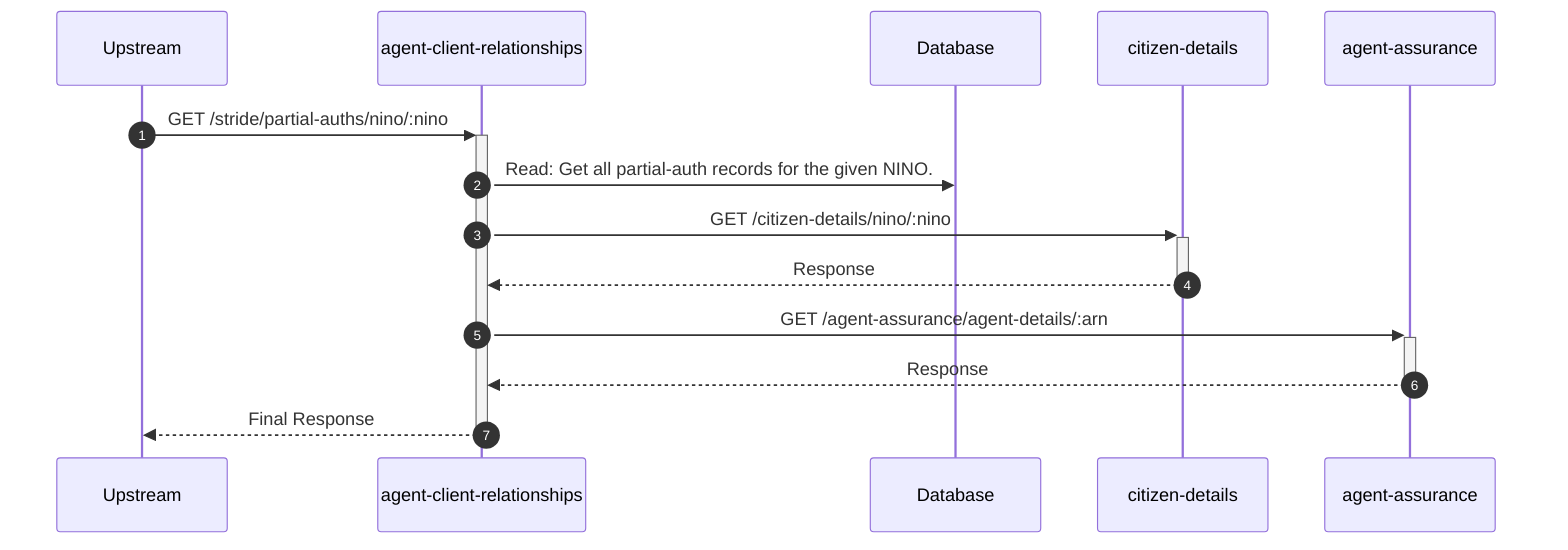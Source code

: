 sequenceDiagram
    autonumber
    participant Upstream
    participant agent-client-relationships
    participant Database
    participant citizen-details
    participant agent-assurance

    Upstream->>+agent-client-relationships: GET /stride/partial-auths/nino/:nino
    agent-client-relationships->>Database: Read: Get all partial-auth records for the given NINO.
    agent-client-relationships->>+citizen-details: GET /citizen-details/nino/:nino
    citizen-details-->>-agent-client-relationships: Response
    agent-client-relationships->>+agent-assurance: GET /agent-assurance/agent-details/:arn
    agent-assurance-->>-agent-client-relationships: Response
    agent-client-relationships-->>-Upstream: Final Response
